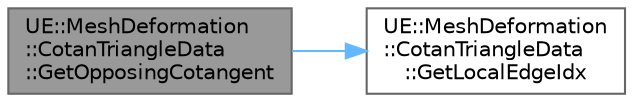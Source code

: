 digraph "UE::MeshDeformation::CotanTriangleData::GetOpposingCotangent"
{
 // INTERACTIVE_SVG=YES
 // LATEX_PDF_SIZE
  bgcolor="transparent";
  edge [fontname=Helvetica,fontsize=10,labelfontname=Helvetica,labelfontsize=10];
  node [fontname=Helvetica,fontsize=10,shape=box,height=0.2,width=0.4];
  rankdir="LR";
  Node1 [id="Node000001",label="UE::MeshDeformation\l::CotanTriangleData\l::GetOpposingCotangent",height=0.2,width=0.4,color="gray40", fillcolor="grey60", style="filled", fontcolor="black",tooltip="helper to return the cotangent of the angle opposite the given edge"];
  Node1 -> Node2 [id="edge1_Node000001_Node000002",color="steelblue1",style="solid",tooltip=" "];
  Node2 [id="Node000002",label="UE::MeshDeformation\l::CotanTriangleData\l::GetLocalEdgeIdx",height=0.2,width=0.4,color="grey40", fillcolor="white", style="filled",URL="$d8/dc0/classUE_1_1MeshDeformation_1_1CotanTriangleData.html#abee5bbf5266e05f389bd3a508063c4a6",tooltip=" "];
}
